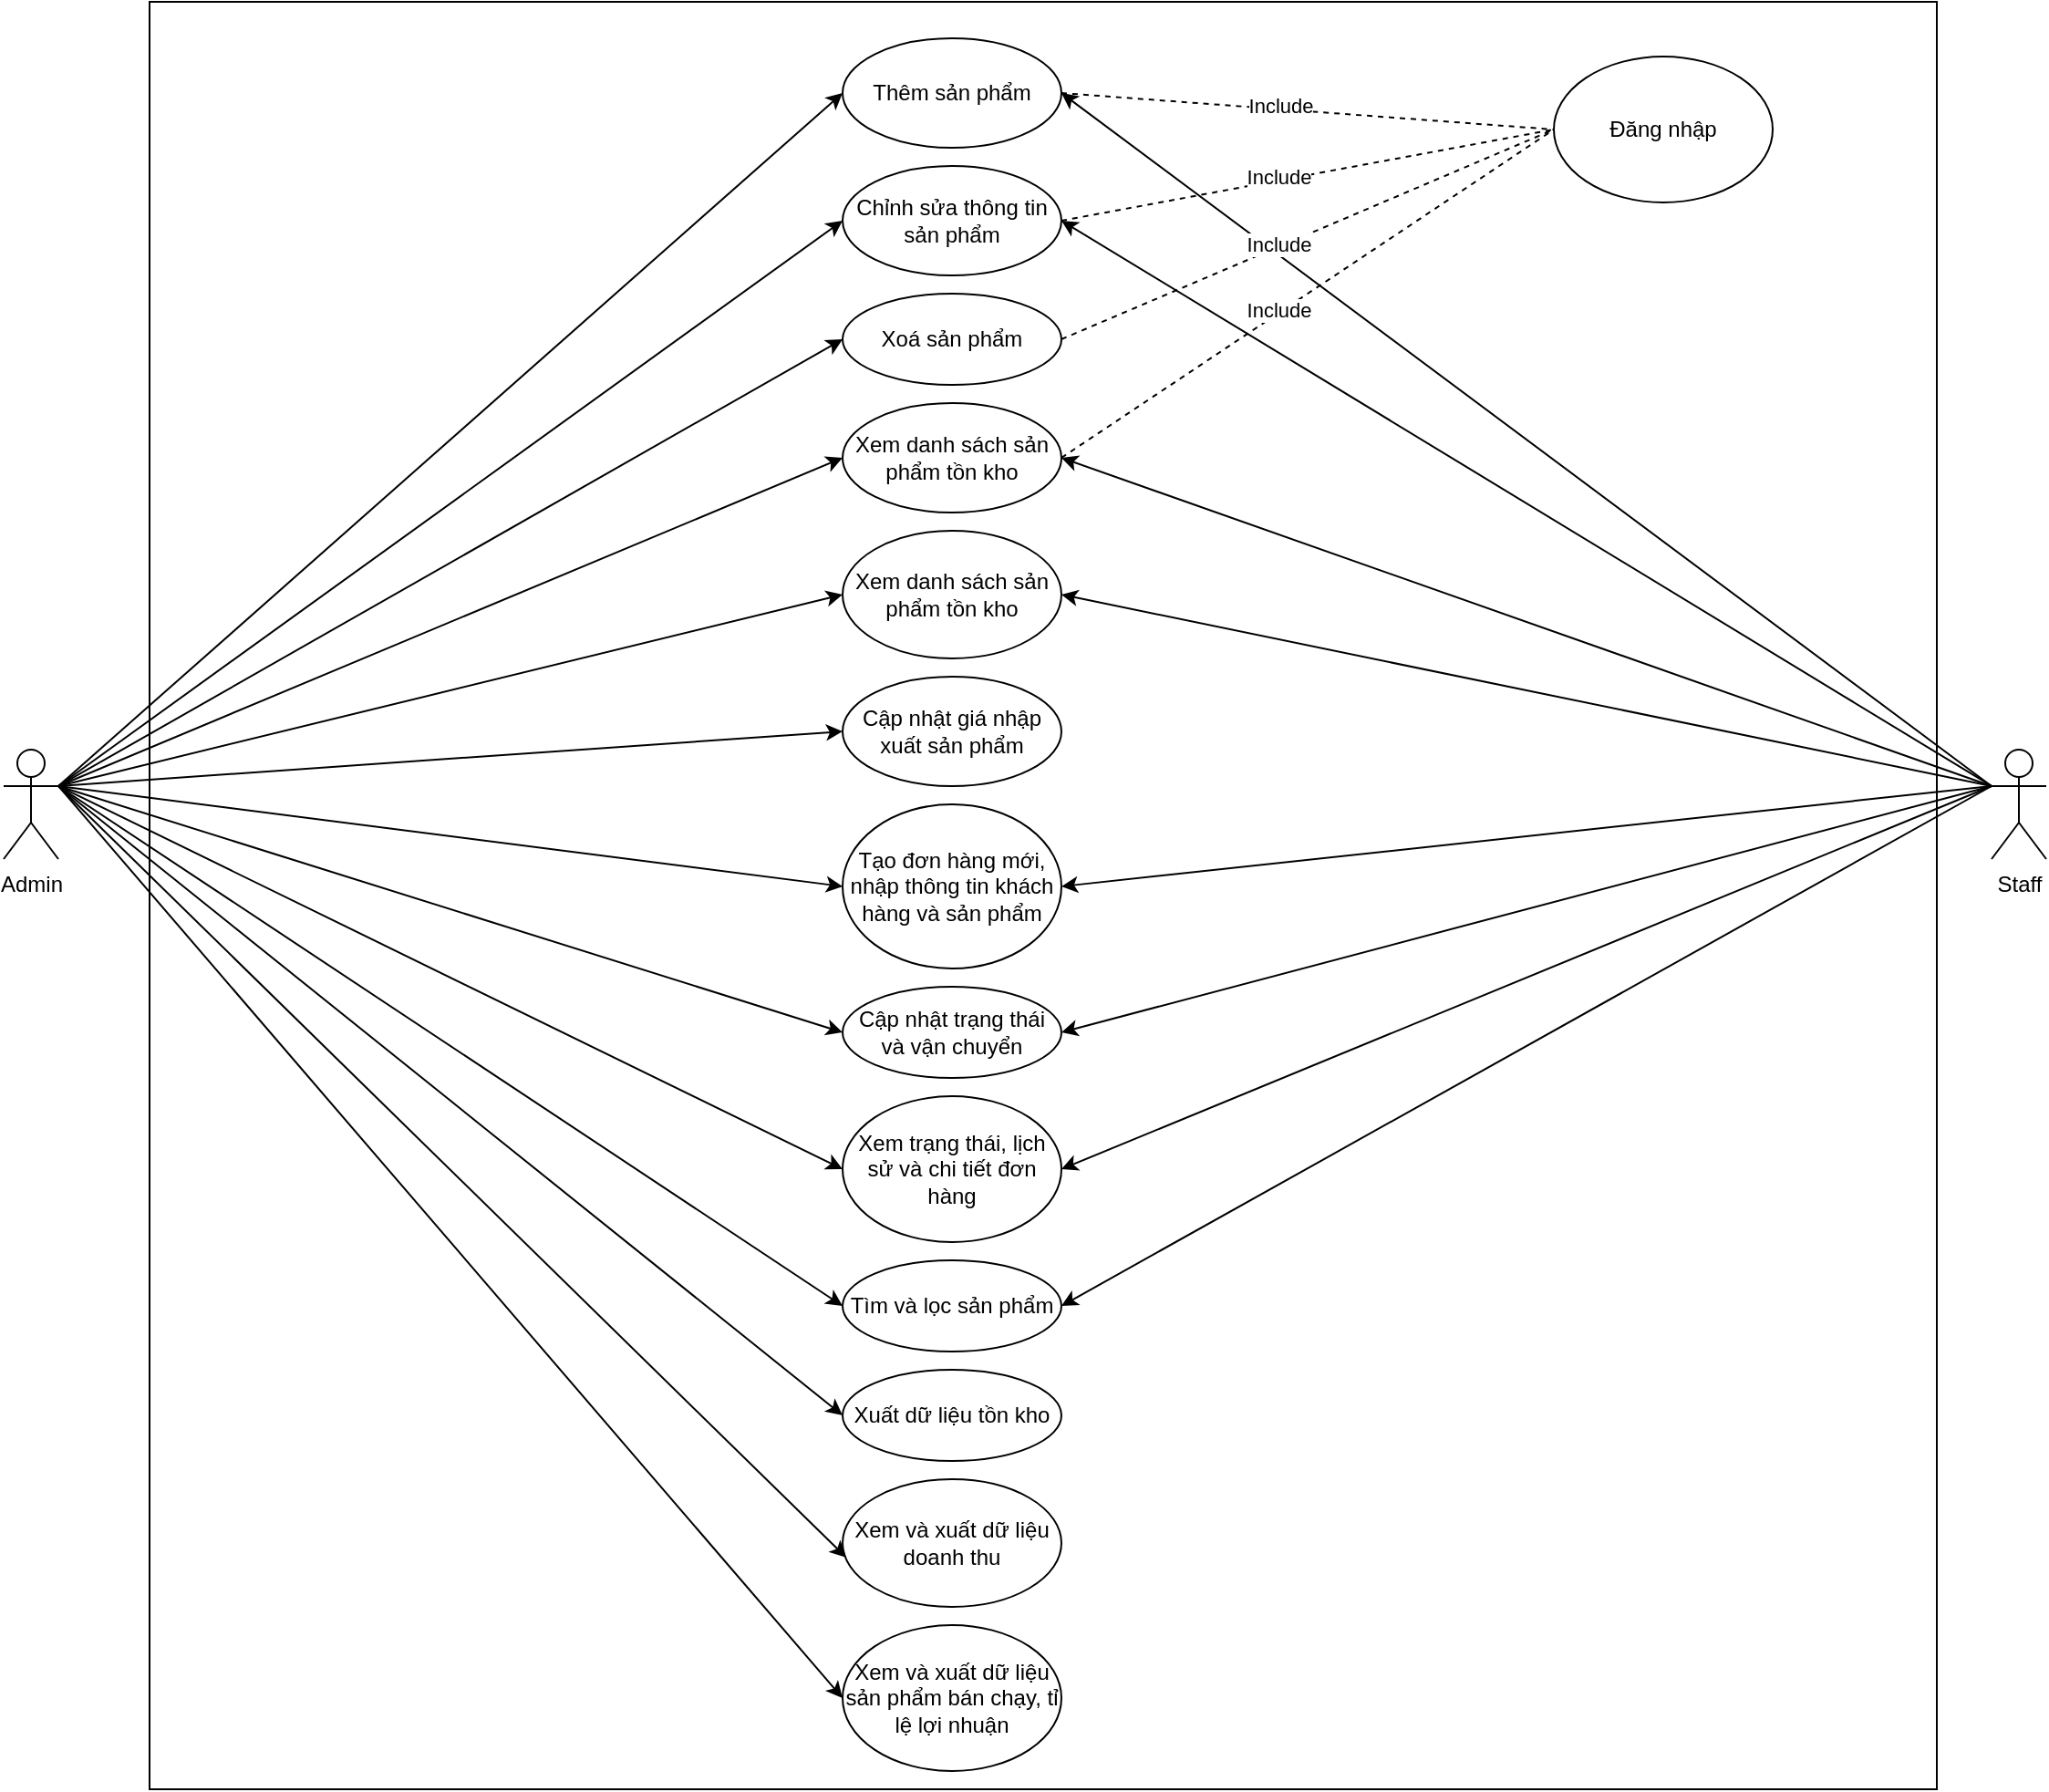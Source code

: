 <mxfile version="22.0.6" type="github">
  <diagram name="Trang-1" id="FTsFSD5V3v3NeHQqU3Af">
    <mxGraphModel dx="1434" dy="775" grid="1" gridSize="10" guides="1" tooltips="1" connect="1" arrows="1" fold="1" page="1" pageScale="1" pageWidth="827" pageHeight="1169" math="0" shadow="0">
      <root>
        <mxCell id="0" />
        <mxCell id="1" parent="0" />
        <mxCell id="yrOmPbltQWNdQOTDsPl7-1" value="" style="whiteSpace=wrap;html=1;aspect=fixed;" vertex="1" parent="1">
          <mxGeometry x="340" y="150" width="980" height="980" as="geometry" />
        </mxCell>
        <mxCell id="yrOmPbltQWNdQOTDsPl7-2" value="Admin" style="shape=umlActor;verticalLabelPosition=bottom;verticalAlign=top;html=1;outlineConnect=0;" vertex="1" parent="1">
          <mxGeometry x="260" y="560" width="30" height="60" as="geometry" />
        </mxCell>
        <mxCell id="yrOmPbltQWNdQOTDsPl7-3" value="Staff" style="shape=umlActor;verticalLabelPosition=bottom;verticalAlign=top;html=1;outlineConnect=0;" vertex="1" parent="1">
          <mxGeometry x="1350" y="560" width="30" height="60" as="geometry" />
        </mxCell>
        <mxCell id="yrOmPbltQWNdQOTDsPl7-6" value="Đăng nhập" style="ellipse;whiteSpace=wrap;html=1;" vertex="1" parent="1">
          <mxGeometry x="1110" y="180" width="120" height="80" as="geometry" />
        </mxCell>
        <mxCell id="yrOmPbltQWNdQOTDsPl7-7" value="Thêm sản phẩm" style="ellipse;whiteSpace=wrap;html=1;" vertex="1" parent="1">
          <mxGeometry x="720" y="170" width="120" height="60" as="geometry" />
        </mxCell>
        <mxCell id="yrOmPbltQWNdQOTDsPl7-8" value="" style="endArrow=classic;html=1;rounded=0;exitX=1;exitY=0.333;exitDx=0;exitDy=0;exitPerimeter=0;entryX=0;entryY=0.5;entryDx=0;entryDy=0;" edge="1" parent="1" source="yrOmPbltQWNdQOTDsPl7-2" target="yrOmPbltQWNdQOTDsPl7-7">
          <mxGeometry width="50" height="50" relative="1" as="geometry">
            <mxPoint x="860" y="700" as="sourcePoint" />
            <mxPoint x="910" y="650" as="targetPoint" />
          </mxGeometry>
        </mxCell>
        <mxCell id="yrOmPbltQWNdQOTDsPl7-9" value="Chỉnh sửa thông tin sản phẩm" style="ellipse;whiteSpace=wrap;html=1;" vertex="1" parent="1">
          <mxGeometry x="720" y="240" width="120" height="60" as="geometry" />
        </mxCell>
        <mxCell id="yrOmPbltQWNdQOTDsPl7-10" value="" style="endArrow=classic;html=1;rounded=0;exitX=1;exitY=0.333;exitDx=0;exitDy=0;exitPerimeter=0;entryX=0;entryY=0.5;entryDx=0;entryDy=0;" edge="1" parent="1" source="yrOmPbltQWNdQOTDsPl7-2" target="yrOmPbltQWNdQOTDsPl7-9">
          <mxGeometry width="50" height="50" relative="1" as="geometry">
            <mxPoint x="330" y="620" as="sourcePoint" />
            <mxPoint x="380" y="570" as="targetPoint" />
          </mxGeometry>
        </mxCell>
        <mxCell id="yrOmPbltQWNdQOTDsPl7-11" value="" style="endArrow=classic;html=1;rounded=0;exitX=0;exitY=0.333;exitDx=0;exitDy=0;exitPerimeter=0;entryX=1;entryY=0.5;entryDx=0;entryDy=0;" edge="1" parent="1" source="yrOmPbltQWNdQOTDsPl7-3" target="yrOmPbltQWNdQOTDsPl7-7">
          <mxGeometry width="50" height="50" relative="1" as="geometry">
            <mxPoint x="1310" y="480" as="sourcePoint" />
            <mxPoint x="1360" y="430" as="targetPoint" />
          </mxGeometry>
        </mxCell>
        <mxCell id="yrOmPbltQWNdQOTDsPl7-12" value="" style="endArrow=classic;html=1;rounded=0;exitX=0;exitY=0.333;exitDx=0;exitDy=0;exitPerimeter=0;entryX=1;entryY=0.5;entryDx=0;entryDy=0;" edge="1" parent="1" source="yrOmPbltQWNdQOTDsPl7-3" target="yrOmPbltQWNdQOTDsPl7-9">
          <mxGeometry width="50" height="50" relative="1" as="geometry">
            <mxPoint x="1360" y="590" as="sourcePoint" />
            <mxPoint x="850" y="220" as="targetPoint" />
          </mxGeometry>
        </mxCell>
        <mxCell id="yrOmPbltQWNdQOTDsPl7-13" value="Xoá sản phẩm" style="ellipse;whiteSpace=wrap;html=1;" vertex="1" parent="1">
          <mxGeometry x="720" y="310" width="120" height="50" as="geometry" />
        </mxCell>
        <mxCell id="yrOmPbltQWNdQOTDsPl7-14" value="" style="endArrow=classic;html=1;rounded=0;exitX=1;exitY=0.333;exitDx=0;exitDy=0;exitPerimeter=0;entryX=0;entryY=0.5;entryDx=0;entryDy=0;" edge="1" parent="1" source="yrOmPbltQWNdQOTDsPl7-2" target="yrOmPbltQWNdQOTDsPl7-13">
          <mxGeometry width="50" height="50" relative="1" as="geometry">
            <mxPoint x="300" y="590" as="sourcePoint" />
            <mxPoint x="730" y="310" as="targetPoint" />
          </mxGeometry>
        </mxCell>
        <mxCell id="yrOmPbltQWNdQOTDsPl7-15" value="Xem danh sách sản phẩm tồn kho" style="ellipse;whiteSpace=wrap;html=1;" vertex="1" parent="1">
          <mxGeometry x="720" y="370" width="120" height="60" as="geometry" />
        </mxCell>
        <mxCell id="yrOmPbltQWNdQOTDsPl7-16" value="" style="endArrow=classic;html=1;rounded=0;exitX=1;exitY=0.333;exitDx=0;exitDy=0;exitPerimeter=0;entryX=0;entryY=0.5;entryDx=0;entryDy=0;" edge="1" parent="1" source="yrOmPbltQWNdQOTDsPl7-2" target="yrOmPbltQWNdQOTDsPl7-15">
          <mxGeometry width="50" height="50" relative="1" as="geometry">
            <mxPoint x="300" y="590" as="sourcePoint" />
            <mxPoint x="730" y="400" as="targetPoint" />
          </mxGeometry>
        </mxCell>
        <mxCell id="yrOmPbltQWNdQOTDsPl7-17" value="" style="endArrow=classic;html=1;rounded=0;exitX=0;exitY=0.333;exitDx=0;exitDy=0;exitPerimeter=0;entryX=1;entryY=0.5;entryDx=0;entryDy=0;" edge="1" parent="1" source="yrOmPbltQWNdQOTDsPl7-3" target="yrOmPbltQWNdQOTDsPl7-15">
          <mxGeometry width="50" height="50" relative="1" as="geometry">
            <mxPoint x="1360" y="590" as="sourcePoint" />
            <mxPoint x="850" y="310" as="targetPoint" />
          </mxGeometry>
        </mxCell>
        <mxCell id="yrOmPbltQWNdQOTDsPl7-18" value="Xem danh sách sản phẩm tồn kho" style="ellipse;whiteSpace=wrap;html=1;" vertex="1" parent="1">
          <mxGeometry x="720" y="440" width="120" height="70" as="geometry" />
        </mxCell>
        <mxCell id="yrOmPbltQWNdQOTDsPl7-19" value="" style="endArrow=classic;html=1;rounded=0;entryX=0;entryY=0.5;entryDx=0;entryDy=0;exitX=1;exitY=0.333;exitDx=0;exitDy=0;exitPerimeter=0;" edge="1" parent="1" source="yrOmPbltQWNdQOTDsPl7-2" target="yrOmPbltQWNdQOTDsPl7-18">
          <mxGeometry width="50" height="50" relative="1" as="geometry">
            <mxPoint x="290" y="580" as="sourcePoint" />
            <mxPoint x="730" y="490" as="targetPoint" />
          </mxGeometry>
        </mxCell>
        <mxCell id="yrOmPbltQWNdQOTDsPl7-20" value="" style="endArrow=classic;html=1;rounded=0;exitX=0;exitY=0.333;exitDx=0;exitDy=0;exitPerimeter=0;entryX=1;entryY=0.5;entryDx=0;entryDy=0;" edge="1" parent="1" source="yrOmPbltQWNdQOTDsPl7-3" target="yrOmPbltQWNdQOTDsPl7-18">
          <mxGeometry width="50" height="50" relative="1" as="geometry">
            <mxPoint x="1360" y="590" as="sourcePoint" />
            <mxPoint x="850" y="490" as="targetPoint" />
          </mxGeometry>
        </mxCell>
        <mxCell id="yrOmPbltQWNdQOTDsPl7-21" value="Cập nhật giá nhập xuất sản phẩm" style="ellipse;whiteSpace=wrap;html=1;" vertex="1" parent="1">
          <mxGeometry x="720" y="520" width="120" height="60" as="geometry" />
        </mxCell>
        <mxCell id="yrOmPbltQWNdQOTDsPl7-22" value="" style="endArrow=classic;html=1;rounded=0;entryX=0;entryY=0.5;entryDx=0;entryDy=0;exitX=1;exitY=0.333;exitDx=0;exitDy=0;exitPerimeter=0;" edge="1" parent="1" source="yrOmPbltQWNdQOTDsPl7-2" target="yrOmPbltQWNdQOTDsPl7-21">
          <mxGeometry width="50" height="50" relative="1" as="geometry">
            <mxPoint x="300" y="590" as="sourcePoint" />
            <mxPoint x="730" y="485" as="targetPoint" />
          </mxGeometry>
        </mxCell>
        <mxCell id="yrOmPbltQWNdQOTDsPl7-23" value="Tạo đơn hàng mới, nhập thông tin khách hàng và sản phẩm" style="ellipse;whiteSpace=wrap;html=1;" vertex="1" parent="1">
          <mxGeometry x="720" y="590" width="120" height="90" as="geometry" />
        </mxCell>
        <mxCell id="yrOmPbltQWNdQOTDsPl7-24" value="" style="endArrow=classic;html=1;rounded=0;entryX=0;entryY=0.5;entryDx=0;entryDy=0;exitX=1;exitY=0.333;exitDx=0;exitDy=0;exitPerimeter=0;" edge="1" parent="1" source="yrOmPbltQWNdQOTDsPl7-2" target="yrOmPbltQWNdQOTDsPl7-23">
          <mxGeometry width="50" height="50" relative="1" as="geometry">
            <mxPoint x="300" y="590" as="sourcePoint" />
            <mxPoint x="730" y="565" as="targetPoint" />
          </mxGeometry>
        </mxCell>
        <mxCell id="yrOmPbltQWNdQOTDsPl7-25" value="" style="endArrow=classic;html=1;rounded=0;entryX=1;entryY=0.5;entryDx=0;entryDy=0;exitX=0;exitY=0.333;exitDx=0;exitDy=0;exitPerimeter=0;" edge="1" parent="1" source="yrOmPbltQWNdQOTDsPl7-3" target="yrOmPbltQWNdQOTDsPl7-23">
          <mxGeometry width="50" height="50" relative="1" as="geometry">
            <mxPoint x="1350" y="580" as="sourcePoint" />
            <mxPoint x="850" y="485" as="targetPoint" />
          </mxGeometry>
        </mxCell>
        <mxCell id="yrOmPbltQWNdQOTDsPl7-28" value="Cập nhật trạng thái và vận chuyển" style="ellipse;whiteSpace=wrap;html=1;" vertex="1" parent="1">
          <mxGeometry x="720" y="690" width="120" height="50" as="geometry" />
        </mxCell>
        <mxCell id="yrOmPbltQWNdQOTDsPl7-29" value="" style="endArrow=classic;html=1;rounded=0;entryX=0;entryY=0.5;entryDx=0;entryDy=0;exitX=1;exitY=0.333;exitDx=0;exitDy=0;exitPerimeter=0;" edge="1" parent="1" source="yrOmPbltQWNdQOTDsPl7-2" target="yrOmPbltQWNdQOTDsPl7-28">
          <mxGeometry width="50" height="50" relative="1" as="geometry">
            <mxPoint x="300" y="590" as="sourcePoint" />
            <mxPoint x="730" y="655" as="targetPoint" />
          </mxGeometry>
        </mxCell>
        <mxCell id="yrOmPbltQWNdQOTDsPl7-30" value="" style="endArrow=classic;html=1;rounded=0;entryX=1;entryY=0.5;entryDx=0;entryDy=0;exitX=0;exitY=0.333;exitDx=0;exitDy=0;exitPerimeter=0;" edge="1" parent="1" source="yrOmPbltQWNdQOTDsPl7-3" target="yrOmPbltQWNdQOTDsPl7-28">
          <mxGeometry width="50" height="50" relative="1" as="geometry">
            <mxPoint x="1360" y="590" as="sourcePoint" />
            <mxPoint x="850" y="655" as="targetPoint" />
          </mxGeometry>
        </mxCell>
        <mxCell id="yrOmPbltQWNdQOTDsPl7-31" value="Xem trạng thái, lịch sử và chi tiết đơn hàng" style="ellipse;whiteSpace=wrap;html=1;" vertex="1" parent="1">
          <mxGeometry x="720" y="750" width="120" height="80" as="geometry" />
        </mxCell>
        <mxCell id="yrOmPbltQWNdQOTDsPl7-32" value="" style="endArrow=classic;html=1;rounded=0;entryX=0;entryY=0.5;entryDx=0;entryDy=0;exitX=1;exitY=0.333;exitDx=0;exitDy=0;exitPerimeter=0;" edge="1" parent="1" source="yrOmPbltQWNdQOTDsPl7-2" target="yrOmPbltQWNdQOTDsPl7-31">
          <mxGeometry width="50" height="50" relative="1" as="geometry">
            <mxPoint x="300" y="590" as="sourcePoint" />
            <mxPoint x="730" y="745" as="targetPoint" />
          </mxGeometry>
        </mxCell>
        <mxCell id="yrOmPbltQWNdQOTDsPl7-33" value="" style="endArrow=classic;html=1;rounded=0;entryX=1;entryY=0.5;entryDx=0;entryDy=0;exitX=0;exitY=0.333;exitDx=0;exitDy=0;exitPerimeter=0;" edge="1" parent="1" source="yrOmPbltQWNdQOTDsPl7-3" target="yrOmPbltQWNdQOTDsPl7-31">
          <mxGeometry width="50" height="50" relative="1" as="geometry">
            <mxPoint x="1360" y="590" as="sourcePoint" />
            <mxPoint x="850" y="745" as="targetPoint" />
          </mxGeometry>
        </mxCell>
        <mxCell id="yrOmPbltQWNdQOTDsPl7-34" value="Xuất dữ liệu tồn kho" style="ellipse;whiteSpace=wrap;html=1;" vertex="1" parent="1">
          <mxGeometry x="720" y="900" width="120" height="50" as="geometry" />
        </mxCell>
        <mxCell id="yrOmPbltQWNdQOTDsPl7-35" value="Xem và xuất dữ liệu doanh thu" style="ellipse;whiteSpace=wrap;html=1;" vertex="1" parent="1">
          <mxGeometry x="720" y="960" width="120" height="70" as="geometry" />
        </mxCell>
        <mxCell id="yrOmPbltQWNdQOTDsPl7-36" value="Xem và xuất dữ liệu sản phẩm bán chạy, tỉ lệ lợi nhuận" style="ellipse;whiteSpace=wrap;html=1;" vertex="1" parent="1">
          <mxGeometry x="720" y="1040" width="120" height="80" as="geometry" />
        </mxCell>
        <mxCell id="yrOmPbltQWNdQOTDsPl7-38" value="" style="endArrow=classic;html=1;rounded=0;entryX=0;entryY=0.5;entryDx=0;entryDy=0;exitX=1;exitY=0.333;exitDx=0;exitDy=0;exitPerimeter=0;" edge="1" parent="1" source="yrOmPbltQWNdQOTDsPl7-2" target="yrOmPbltQWNdQOTDsPl7-34">
          <mxGeometry width="50" height="50" relative="1" as="geometry">
            <mxPoint x="300" y="590" as="sourcePoint" />
            <mxPoint x="730" y="830" as="targetPoint" />
          </mxGeometry>
        </mxCell>
        <mxCell id="yrOmPbltQWNdQOTDsPl7-39" value="" style="endArrow=classic;html=1;rounded=0;entryX=0.017;entryY=0.614;entryDx=0;entryDy=0;exitX=1;exitY=0.333;exitDx=0;exitDy=0;exitPerimeter=0;entryPerimeter=0;" edge="1" parent="1" source="yrOmPbltQWNdQOTDsPl7-2" target="yrOmPbltQWNdQOTDsPl7-35">
          <mxGeometry width="50" height="50" relative="1" as="geometry">
            <mxPoint x="310" y="600" as="sourcePoint" />
            <mxPoint x="740" y="840" as="targetPoint" />
          </mxGeometry>
        </mxCell>
        <mxCell id="yrOmPbltQWNdQOTDsPl7-40" value="" style="endArrow=classic;html=1;rounded=0;entryX=0;entryY=0.5;entryDx=0;entryDy=0;exitX=1;exitY=0.333;exitDx=0;exitDy=0;exitPerimeter=0;" edge="1" parent="1" source="yrOmPbltQWNdQOTDsPl7-2" target="yrOmPbltQWNdQOTDsPl7-36">
          <mxGeometry width="50" height="50" relative="1" as="geometry">
            <mxPoint x="320" y="610" as="sourcePoint" />
            <mxPoint x="750" y="850" as="targetPoint" />
          </mxGeometry>
        </mxCell>
        <mxCell id="yrOmPbltQWNdQOTDsPl7-41" value="" style="endArrow=none;dashed=1;html=1;rounded=0;entryX=0;entryY=0.5;entryDx=0;entryDy=0;exitX=1;exitY=0.5;exitDx=0;exitDy=0;" edge="1" parent="1" source="yrOmPbltQWNdQOTDsPl7-7" target="yrOmPbltQWNdQOTDsPl7-6">
          <mxGeometry width="50" height="50" relative="1" as="geometry">
            <mxPoint x="920" y="280" as="sourcePoint" />
            <mxPoint x="970" y="230" as="targetPoint" />
          </mxGeometry>
        </mxCell>
        <mxCell id="yrOmPbltQWNdQOTDsPl7-42" value="Include" style="edgeLabel;html=1;align=center;verticalAlign=middle;resizable=0;points=[];" vertex="1" connectable="0" parent="yrOmPbltQWNdQOTDsPl7-41">
          <mxGeometry x="-0.116" y="2" relative="1" as="geometry">
            <mxPoint as="offset" />
          </mxGeometry>
        </mxCell>
        <mxCell id="yrOmPbltQWNdQOTDsPl7-44" value="" style="endArrow=none;dashed=1;html=1;rounded=0;entryX=0;entryY=0.5;entryDx=0;entryDy=0;exitX=1;exitY=0.5;exitDx=0;exitDy=0;" edge="1" parent="1" source="yrOmPbltQWNdQOTDsPl7-9" target="yrOmPbltQWNdQOTDsPl7-6">
          <mxGeometry width="50" height="50" relative="1" as="geometry">
            <mxPoint x="850" y="210" as="sourcePoint" />
            <mxPoint x="1080" y="250" as="targetPoint" />
          </mxGeometry>
        </mxCell>
        <mxCell id="yrOmPbltQWNdQOTDsPl7-45" value="Include" style="edgeLabel;html=1;align=center;verticalAlign=middle;resizable=0;points=[];" vertex="1" connectable="0" parent="yrOmPbltQWNdQOTDsPl7-44">
          <mxGeometry x="-0.116" y="2" relative="1" as="geometry">
            <mxPoint as="offset" />
          </mxGeometry>
        </mxCell>
        <mxCell id="yrOmPbltQWNdQOTDsPl7-58" value="" style="endArrow=none;dashed=1;html=1;rounded=0;exitX=1;exitY=0.5;exitDx=0;exitDy=0;entryX=0;entryY=0.5;entryDx=0;entryDy=0;" edge="1" parent="1" source="yrOmPbltQWNdQOTDsPl7-13" target="yrOmPbltQWNdQOTDsPl7-6">
          <mxGeometry width="50" height="50" relative="1" as="geometry">
            <mxPoint x="850" y="280" as="sourcePoint" />
            <mxPoint x="1070" y="240" as="targetPoint" />
          </mxGeometry>
        </mxCell>
        <mxCell id="yrOmPbltQWNdQOTDsPl7-59" value="Include" style="edgeLabel;html=1;align=center;verticalAlign=middle;resizable=0;points=[];" vertex="1" connectable="0" parent="yrOmPbltQWNdQOTDsPl7-58">
          <mxGeometry x="-0.116" y="2" relative="1" as="geometry">
            <mxPoint as="offset" />
          </mxGeometry>
        </mxCell>
        <mxCell id="yrOmPbltQWNdQOTDsPl7-60" value="" style="endArrow=none;dashed=1;html=1;rounded=0;exitX=1;exitY=0.5;exitDx=0;exitDy=0;entryX=0;entryY=0.5;entryDx=0;entryDy=0;" edge="1" parent="1" source="yrOmPbltQWNdQOTDsPl7-15" target="yrOmPbltQWNdQOTDsPl7-6">
          <mxGeometry width="50" height="50" relative="1" as="geometry">
            <mxPoint x="850" y="345" as="sourcePoint" />
            <mxPoint x="1120" y="230" as="targetPoint" />
          </mxGeometry>
        </mxCell>
        <mxCell id="yrOmPbltQWNdQOTDsPl7-61" value="Include" style="edgeLabel;html=1;align=center;verticalAlign=middle;resizable=0;points=[];" vertex="1" connectable="0" parent="yrOmPbltQWNdQOTDsPl7-60">
          <mxGeometry x="-0.116" y="2" relative="1" as="geometry">
            <mxPoint as="offset" />
          </mxGeometry>
        </mxCell>
        <mxCell id="yrOmPbltQWNdQOTDsPl7-62" value="Tìm và lọc sản phẩm" style="ellipse;whiteSpace=wrap;html=1;" vertex="1" parent="1">
          <mxGeometry x="720" y="840" width="120" height="50" as="geometry" />
        </mxCell>
        <mxCell id="yrOmPbltQWNdQOTDsPl7-63" value="" style="endArrow=classic;html=1;rounded=0;entryX=1;entryY=0.5;entryDx=0;entryDy=0;" edge="1" parent="1" target="yrOmPbltQWNdQOTDsPl7-62">
          <mxGeometry width="50" height="50" relative="1" as="geometry">
            <mxPoint x="1350" y="580" as="sourcePoint" />
            <mxPoint x="850" y="800" as="targetPoint" />
          </mxGeometry>
        </mxCell>
        <mxCell id="yrOmPbltQWNdQOTDsPl7-64" value="" style="endArrow=classic;html=1;rounded=0;entryX=0;entryY=0.5;entryDx=0;entryDy=0;exitX=1;exitY=0.333;exitDx=0;exitDy=0;exitPerimeter=0;" edge="1" parent="1" source="yrOmPbltQWNdQOTDsPl7-2" target="yrOmPbltQWNdQOTDsPl7-62">
          <mxGeometry width="50" height="50" relative="1" as="geometry">
            <mxPoint x="300" y="590" as="sourcePoint" />
            <mxPoint x="730" y="800" as="targetPoint" />
          </mxGeometry>
        </mxCell>
      </root>
    </mxGraphModel>
  </diagram>
</mxfile>
